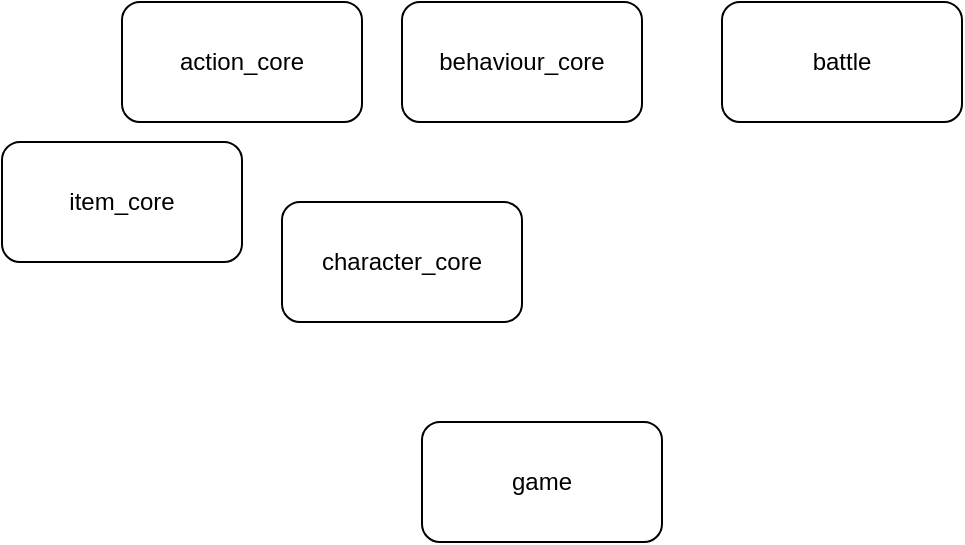 <mxfile>
    <diagram id="sSorpz69OjuZlRW-1uZZ" name="Page-1">
        <mxGraphModel dx="1326" dy="825" grid="1" gridSize="10" guides="1" tooltips="1" connect="1" arrows="1" fold="1" page="1" pageScale="1" pageWidth="850" pageHeight="1100" math="0" shadow="0">
            <root>
                <mxCell id="0"/>
                <mxCell id="1" parent="0"/>
                <mxCell id="2" value="action_core" style="rounded=1;whiteSpace=wrap;html=1;" vertex="1" parent="1">
                    <mxGeometry x="190" y="180" width="120" height="60" as="geometry"/>
                </mxCell>
                <mxCell id="3" value="battle" style="rounded=1;whiteSpace=wrap;html=1;" vertex="1" parent="1">
                    <mxGeometry x="490" y="180" width="120" height="60" as="geometry"/>
                </mxCell>
                <mxCell id="4" value="behaviour_core" style="rounded=1;whiteSpace=wrap;html=1;" vertex="1" parent="1">
                    <mxGeometry x="330" y="180" width="120" height="60" as="geometry"/>
                </mxCell>
                <mxCell id="5" value="character_core" style="rounded=1;whiteSpace=wrap;html=1;" vertex="1" parent="1">
                    <mxGeometry x="270" y="280" width="120" height="60" as="geometry"/>
                </mxCell>
                <mxCell id="6" value="game" style="rounded=1;whiteSpace=wrap;html=1;" vertex="1" parent="1">
                    <mxGeometry x="340" y="390" width="120" height="60" as="geometry"/>
                </mxCell>
                <mxCell id="7" value="item_core" style="rounded=1;whiteSpace=wrap;html=1;" vertex="1" parent="1">
                    <mxGeometry x="130" y="250" width="120" height="60" as="geometry"/>
                </mxCell>
            </root>
        </mxGraphModel>
    </diagram>
</mxfile>